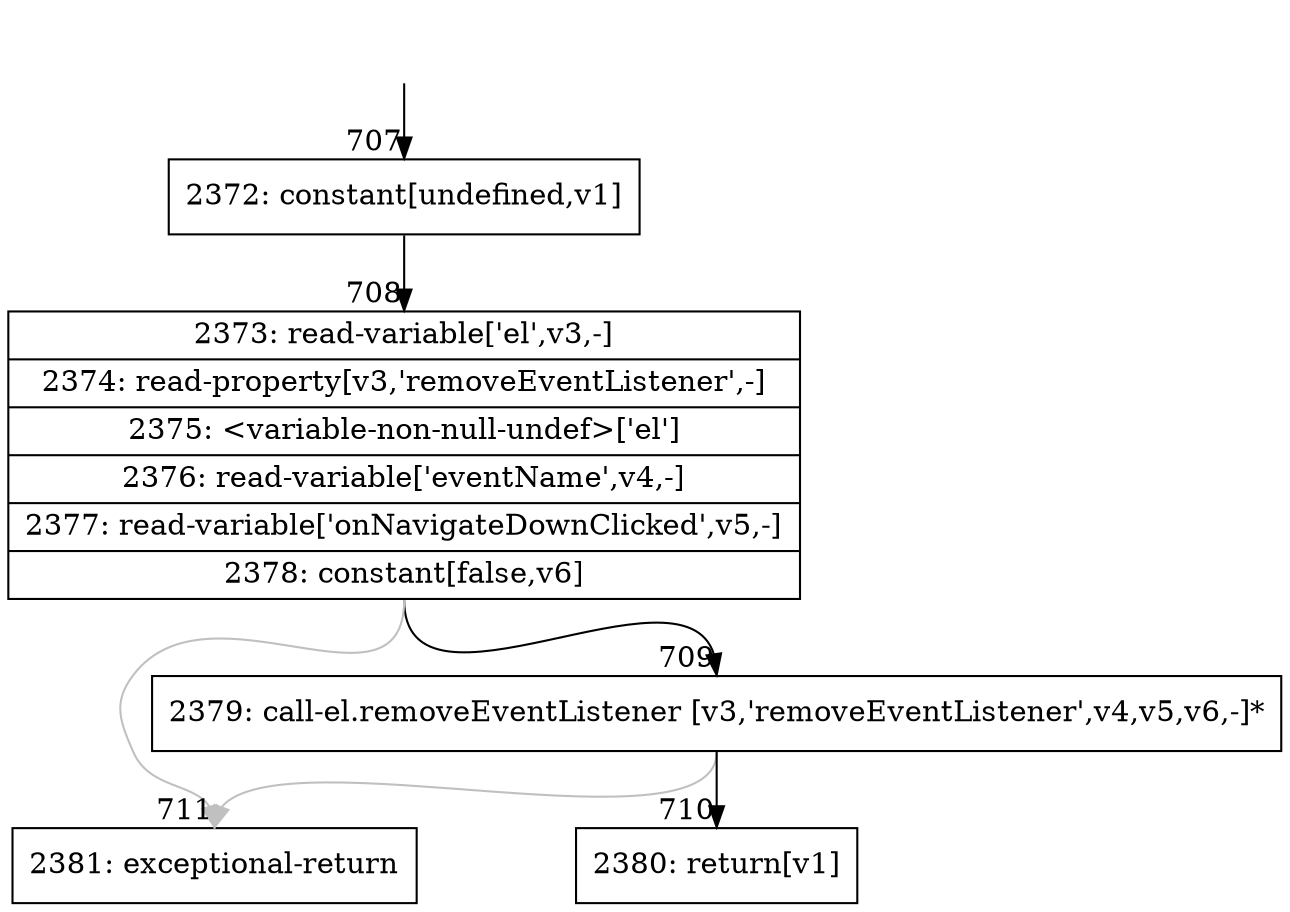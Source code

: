 digraph {
rankdir="TD"
BB_entry43[shape=none,label=""];
BB_entry43 -> BB707 [tailport=s, headport=n, headlabel="    707"]
BB707 [shape=record label="{2372: constant[undefined,v1]}" ] 
BB707 -> BB708 [tailport=s, headport=n, headlabel="      708"]
BB708 [shape=record label="{2373: read-variable['el',v3,-]|2374: read-property[v3,'removeEventListener',-]|2375: \<variable-non-null-undef\>['el']|2376: read-variable['eventName',v4,-]|2377: read-variable['onNavigateDownClicked',v5,-]|2378: constant[false,v6]}" ] 
BB708 -> BB709 [tailport=s, headport=n, headlabel="      709"]
BB708 -> BB711 [tailport=s, headport=n, color=gray, headlabel="      711"]
BB709 [shape=record label="{2379: call-el.removeEventListener [v3,'removeEventListener',v4,v5,v6,-]*}" ] 
BB709 -> BB710 [tailport=s, headport=n, headlabel="      710"]
BB709 -> BB711 [tailport=s, headport=n, color=gray]
BB710 [shape=record label="{2380: return[v1]}" ] 
BB711 [shape=record label="{2381: exceptional-return}" ] 
//#$~ 1028
}
